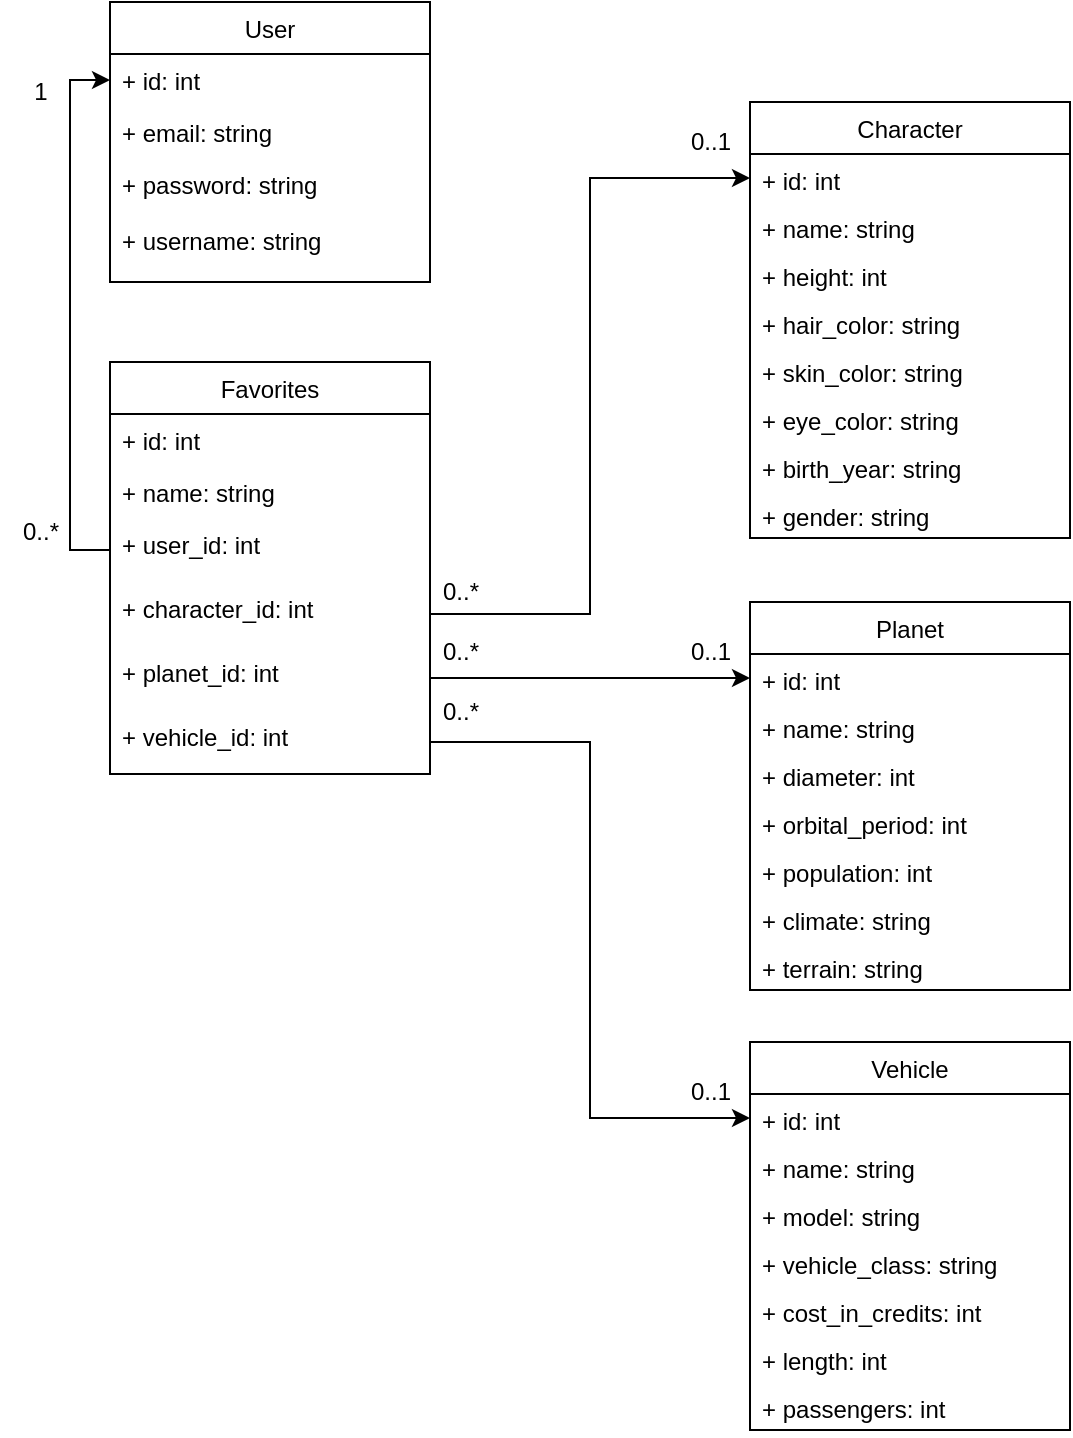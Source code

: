 <mxfile version="20.5.0" type="github"><diagram id="OBK0VvGCq99H4yDA1_ek" name="Page-1"><mxGraphModel dx="1401" dy="760" grid="1" gridSize="10" guides="1" tooltips="1" connect="1" arrows="1" fold="1" page="1" pageScale="1" pageWidth="850" pageHeight="1100" math="0" shadow="0"><root><mxCell id="0"/><mxCell id="1" parent="0"/><mxCell id="JDDStYIRT8_HlxlVxR6t-3" value="User" style="swimlane;fontStyle=0;childLayout=stackLayout;horizontal=1;startSize=26;fillColor=none;horizontalStack=0;resizeParent=1;resizeParentMax=0;resizeLast=0;collapsible=1;marginBottom=0;" parent="1" vertex="1"><mxGeometry x="200" y="40" width="160" height="140" as="geometry"/></mxCell><mxCell id="JDDStYIRT8_HlxlVxR6t-4" value="+ id: int" style="text;strokeColor=none;fillColor=none;align=left;verticalAlign=top;spacingLeft=4;spacingRight=4;overflow=hidden;rotatable=0;points=[[0,0.5],[1,0.5]];portConstraint=eastwest;" parent="JDDStYIRT8_HlxlVxR6t-3" vertex="1"><mxGeometry y="26" width="160" height="26" as="geometry"/></mxCell><mxCell id="JDDStYIRT8_HlxlVxR6t-5" value="+ email: string" style="text;strokeColor=none;fillColor=none;align=left;verticalAlign=top;spacingLeft=4;spacingRight=4;overflow=hidden;rotatable=0;points=[[0,0.5],[1,0.5]];portConstraint=eastwest;" parent="JDDStYIRT8_HlxlVxR6t-3" vertex="1"><mxGeometry y="52" width="160" height="26" as="geometry"/></mxCell><mxCell id="JDDStYIRT8_HlxlVxR6t-6" value="+ password: string&#10;&#10;+ username: string" style="text;strokeColor=none;fillColor=none;align=left;verticalAlign=top;spacingLeft=4;spacingRight=4;overflow=hidden;rotatable=0;points=[[0,0.5],[1,0.5]];portConstraint=eastwest;" parent="JDDStYIRT8_HlxlVxR6t-3" vertex="1"><mxGeometry y="78" width="160" height="62" as="geometry"/></mxCell><mxCell id="JDDStYIRT8_HlxlVxR6t-7" value="Favorites" style="swimlane;fontStyle=0;childLayout=stackLayout;horizontal=1;startSize=26;fillColor=none;horizontalStack=0;resizeParent=1;resizeParentMax=0;resizeLast=0;collapsible=1;marginBottom=0;" parent="1" vertex="1"><mxGeometry x="200" y="220" width="160" height="206" as="geometry"/></mxCell><mxCell id="JDDStYIRT8_HlxlVxR6t-8" value="+ id: int" style="text;strokeColor=none;fillColor=none;align=left;verticalAlign=top;spacingLeft=4;spacingRight=4;overflow=hidden;rotatable=0;points=[[0,0.5],[1,0.5]];portConstraint=eastwest;" parent="JDDStYIRT8_HlxlVxR6t-7" vertex="1"><mxGeometry y="26" width="160" height="26" as="geometry"/></mxCell><mxCell id="JDDStYIRT8_HlxlVxR6t-9" value="+ name: string" style="text;strokeColor=none;fillColor=none;align=left;verticalAlign=top;spacingLeft=4;spacingRight=4;overflow=hidden;rotatable=0;points=[[0,0.5],[1,0.5]];portConstraint=eastwest;" parent="JDDStYIRT8_HlxlVxR6t-7" vertex="1"><mxGeometry y="52" width="160" height="26" as="geometry"/></mxCell><mxCell id="JDDStYIRT8_HlxlVxR6t-10" value="+ user_id: int" style="text;strokeColor=none;fillColor=none;align=left;verticalAlign=top;spacingLeft=4;spacingRight=4;overflow=hidden;rotatable=0;points=[[0,0.5],[1,0.5]];portConstraint=eastwest;" parent="JDDStYIRT8_HlxlVxR6t-7" vertex="1"><mxGeometry y="78" width="160" height="32" as="geometry"/></mxCell><mxCell id="JDDStYIRT8_HlxlVxR6t-77" value="+ character_id: int" style="text;strokeColor=none;fillColor=none;align=left;verticalAlign=top;spacingLeft=4;spacingRight=4;overflow=hidden;rotatable=0;points=[[0,0.5],[1,0.5]];portConstraint=eastwest;" parent="JDDStYIRT8_HlxlVxR6t-7" vertex="1"><mxGeometry y="110" width="160" height="32" as="geometry"/></mxCell><mxCell id="JDDStYIRT8_HlxlVxR6t-79" value="+ planet_id: int" style="text;strokeColor=none;fillColor=none;align=left;verticalAlign=top;spacingLeft=4;spacingRight=4;overflow=hidden;rotatable=0;points=[[0,0.5],[1,0.5]];portConstraint=eastwest;" parent="JDDStYIRT8_HlxlVxR6t-7" vertex="1"><mxGeometry y="142" width="160" height="32" as="geometry"/></mxCell><mxCell id="JDDStYIRT8_HlxlVxR6t-78" value="+ vehicle_id: int" style="text;strokeColor=none;fillColor=none;align=left;verticalAlign=top;spacingLeft=4;spacingRight=4;overflow=hidden;rotatable=0;points=[[0,0.5],[1,0.5]];portConstraint=eastwest;" parent="JDDStYIRT8_HlxlVxR6t-7" vertex="1"><mxGeometry y="174" width="160" height="32" as="geometry"/></mxCell><mxCell id="JDDStYIRT8_HlxlVxR6t-21" value="Character" style="swimlane;fontStyle=0;childLayout=stackLayout;horizontal=1;startSize=26;fillColor=none;horizontalStack=0;resizeParent=1;resizeParentMax=0;resizeLast=0;collapsible=1;marginBottom=0;" parent="1" vertex="1"><mxGeometry x="520" y="90" width="160" height="218" as="geometry"/></mxCell><mxCell id="JDDStYIRT8_HlxlVxR6t-22" value="+ id: int" style="text;strokeColor=none;fillColor=none;align=left;verticalAlign=top;spacingLeft=4;spacingRight=4;overflow=hidden;rotatable=0;points=[[0,0.5],[1,0.5]];portConstraint=eastwest;" parent="JDDStYIRT8_HlxlVxR6t-21" vertex="1"><mxGeometry y="26" width="160" height="24" as="geometry"/></mxCell><mxCell id="JDDStYIRT8_HlxlVxR6t-52" value="+ name: string" style="text;strokeColor=none;fillColor=none;align=left;verticalAlign=top;spacingLeft=4;spacingRight=4;overflow=hidden;rotatable=0;points=[[0,0.5],[1,0.5]];portConstraint=eastwest;" parent="JDDStYIRT8_HlxlVxR6t-21" vertex="1"><mxGeometry y="50" width="160" height="24" as="geometry"/></mxCell><mxCell id="JDDStYIRT8_HlxlVxR6t-54" value="+ height: int" style="text;strokeColor=none;fillColor=none;align=left;verticalAlign=top;spacingLeft=4;spacingRight=4;overflow=hidden;rotatable=0;points=[[0,0.5],[1,0.5]];portConstraint=eastwest;" parent="JDDStYIRT8_HlxlVxR6t-21" vertex="1"><mxGeometry y="74" width="160" height="24" as="geometry"/></mxCell><mxCell id="JDDStYIRT8_HlxlVxR6t-57" value="+ hair_color: string" style="text;strokeColor=none;fillColor=none;align=left;verticalAlign=top;spacingLeft=4;spacingRight=4;overflow=hidden;rotatable=0;points=[[0,0.5],[1,0.5]];portConstraint=eastwest;" parent="JDDStYIRT8_HlxlVxR6t-21" vertex="1"><mxGeometry y="98" width="160" height="24" as="geometry"/></mxCell><mxCell id="JDDStYIRT8_HlxlVxR6t-56" value="+ skin_color: string" style="text;strokeColor=none;fillColor=none;align=left;verticalAlign=top;spacingLeft=4;spacingRight=4;overflow=hidden;rotatable=0;points=[[0,0.5],[1,0.5]];portConstraint=eastwest;" parent="JDDStYIRT8_HlxlVxR6t-21" vertex="1"><mxGeometry y="122" width="160" height="24" as="geometry"/></mxCell><mxCell id="JDDStYIRT8_HlxlVxR6t-55" value="+ eye_color: string" style="text;strokeColor=none;fillColor=none;align=left;verticalAlign=top;spacingLeft=4;spacingRight=4;overflow=hidden;rotatable=0;points=[[0,0.5],[1,0.5]];portConstraint=eastwest;" parent="JDDStYIRT8_HlxlVxR6t-21" vertex="1"><mxGeometry y="146" width="160" height="24" as="geometry"/></mxCell><mxCell id="JDDStYIRT8_HlxlVxR6t-53" value="+ birth_year: string" style="text;strokeColor=none;fillColor=none;align=left;verticalAlign=top;spacingLeft=4;spacingRight=4;overflow=hidden;rotatable=0;points=[[0,0.5],[1,0.5]];portConstraint=eastwest;" parent="JDDStYIRT8_HlxlVxR6t-21" vertex="1"><mxGeometry y="170" width="160" height="24" as="geometry"/></mxCell><mxCell id="JDDStYIRT8_HlxlVxR6t-58" value="+ gender: string" style="text;strokeColor=none;fillColor=none;align=left;verticalAlign=top;spacingLeft=4;spacingRight=4;overflow=hidden;rotatable=0;points=[[0,0.5],[1,0.5]];portConstraint=eastwest;" parent="JDDStYIRT8_HlxlVxR6t-21" vertex="1"><mxGeometry y="194" width="160" height="24" as="geometry"/></mxCell><mxCell id="JDDStYIRT8_HlxlVxR6t-59" value="Planet" style="swimlane;fontStyle=0;childLayout=stackLayout;horizontal=1;startSize=26;fillColor=none;horizontalStack=0;resizeParent=1;resizeParentMax=0;resizeLast=0;collapsible=1;marginBottom=0;" parent="1" vertex="1"><mxGeometry x="520" y="340" width="160" height="194" as="geometry"/></mxCell><mxCell id="JDDStYIRT8_HlxlVxR6t-60" value="+ id: int" style="text;strokeColor=none;fillColor=none;align=left;verticalAlign=top;spacingLeft=4;spacingRight=4;overflow=hidden;rotatable=0;points=[[0,0.5],[1,0.5]];portConstraint=eastwest;" parent="JDDStYIRT8_HlxlVxR6t-59" vertex="1"><mxGeometry y="26" width="160" height="24" as="geometry"/></mxCell><mxCell id="JDDStYIRT8_HlxlVxR6t-61" value="+ name: string" style="text;strokeColor=none;fillColor=none;align=left;verticalAlign=top;spacingLeft=4;spacingRight=4;overflow=hidden;rotatable=0;points=[[0,0.5],[1,0.5]];portConstraint=eastwest;" parent="JDDStYIRT8_HlxlVxR6t-59" vertex="1"><mxGeometry y="50" width="160" height="24" as="geometry"/></mxCell><mxCell id="JDDStYIRT8_HlxlVxR6t-62" value="+ diameter: int" style="text;strokeColor=none;fillColor=none;align=left;verticalAlign=top;spacingLeft=4;spacingRight=4;overflow=hidden;rotatable=0;points=[[0,0.5],[1,0.5]];portConstraint=eastwest;" parent="JDDStYIRT8_HlxlVxR6t-59" vertex="1"><mxGeometry y="74" width="160" height="24" as="geometry"/></mxCell><mxCell id="JDDStYIRT8_HlxlVxR6t-63" value="+ orbital_period: int" style="text;strokeColor=none;fillColor=none;align=left;verticalAlign=top;spacingLeft=4;spacingRight=4;overflow=hidden;rotatable=0;points=[[0,0.5],[1,0.5]];portConstraint=eastwest;" parent="JDDStYIRT8_HlxlVxR6t-59" vertex="1"><mxGeometry y="98" width="160" height="24" as="geometry"/></mxCell><mxCell id="JDDStYIRT8_HlxlVxR6t-64" value="+ population: int" style="text;strokeColor=none;fillColor=none;align=left;verticalAlign=top;spacingLeft=4;spacingRight=4;overflow=hidden;rotatable=0;points=[[0,0.5],[1,0.5]];portConstraint=eastwest;" parent="JDDStYIRT8_HlxlVxR6t-59" vertex="1"><mxGeometry y="122" width="160" height="24" as="geometry"/></mxCell><mxCell id="JDDStYIRT8_HlxlVxR6t-65" value="+ climate: string" style="text;strokeColor=none;fillColor=none;align=left;verticalAlign=top;spacingLeft=4;spacingRight=4;overflow=hidden;rotatable=0;points=[[0,0.5],[1,0.5]];portConstraint=eastwest;" parent="JDDStYIRT8_HlxlVxR6t-59" vertex="1"><mxGeometry y="146" width="160" height="24" as="geometry"/></mxCell><mxCell id="JDDStYIRT8_HlxlVxR6t-66" value="+ terrain: string" style="text;strokeColor=none;fillColor=none;align=left;verticalAlign=top;spacingLeft=4;spacingRight=4;overflow=hidden;rotatable=0;points=[[0,0.5],[1,0.5]];portConstraint=eastwest;" parent="JDDStYIRT8_HlxlVxR6t-59" vertex="1"><mxGeometry y="170" width="160" height="24" as="geometry"/></mxCell><mxCell id="JDDStYIRT8_HlxlVxR6t-68" value="Vehicle" style="swimlane;fontStyle=0;childLayout=stackLayout;horizontal=1;startSize=26;fillColor=none;horizontalStack=0;resizeParent=1;resizeParentMax=0;resizeLast=0;collapsible=1;marginBottom=0;" parent="1" vertex="1"><mxGeometry x="520" y="560" width="160" height="194" as="geometry"/></mxCell><mxCell id="JDDStYIRT8_HlxlVxR6t-69" value="+ id: int" style="text;strokeColor=none;fillColor=none;align=left;verticalAlign=top;spacingLeft=4;spacingRight=4;overflow=hidden;rotatable=0;points=[[0,0.5],[1,0.5]];portConstraint=eastwest;" parent="JDDStYIRT8_HlxlVxR6t-68" vertex="1"><mxGeometry y="26" width="160" height="24" as="geometry"/></mxCell><mxCell id="JDDStYIRT8_HlxlVxR6t-70" value="+ name: string" style="text;strokeColor=none;fillColor=none;align=left;verticalAlign=top;spacingLeft=4;spacingRight=4;overflow=hidden;rotatable=0;points=[[0,0.5],[1,0.5]];portConstraint=eastwest;" parent="JDDStYIRT8_HlxlVxR6t-68" vertex="1"><mxGeometry y="50" width="160" height="24" as="geometry"/></mxCell><mxCell id="JDDStYIRT8_HlxlVxR6t-71" value="+ model: string" style="text;strokeColor=none;fillColor=none;align=left;verticalAlign=top;spacingLeft=4;spacingRight=4;overflow=hidden;rotatable=0;points=[[0,0.5],[1,0.5]];portConstraint=eastwest;" parent="JDDStYIRT8_HlxlVxR6t-68" vertex="1"><mxGeometry y="74" width="160" height="24" as="geometry"/></mxCell><mxCell id="JDDStYIRT8_HlxlVxR6t-72" value="+ vehicle_class: string" style="text;strokeColor=none;fillColor=none;align=left;verticalAlign=top;spacingLeft=4;spacingRight=4;overflow=hidden;rotatable=0;points=[[0,0.5],[1,0.5]];portConstraint=eastwest;" parent="JDDStYIRT8_HlxlVxR6t-68" vertex="1"><mxGeometry y="98" width="160" height="24" as="geometry"/></mxCell><mxCell id="JDDStYIRT8_HlxlVxR6t-73" value="+ cost_in_credits: int" style="text;strokeColor=none;fillColor=none;align=left;verticalAlign=top;spacingLeft=4;spacingRight=4;overflow=hidden;rotatable=0;points=[[0,0.5],[1,0.5]];portConstraint=eastwest;" parent="JDDStYIRT8_HlxlVxR6t-68" vertex="1"><mxGeometry y="122" width="160" height="24" as="geometry"/></mxCell><mxCell id="JDDStYIRT8_HlxlVxR6t-74" value="+ length: int" style="text;strokeColor=none;fillColor=none;align=left;verticalAlign=top;spacingLeft=4;spacingRight=4;overflow=hidden;rotatable=0;points=[[0,0.5],[1,0.5]];portConstraint=eastwest;" parent="JDDStYIRT8_HlxlVxR6t-68" vertex="1"><mxGeometry y="146" width="160" height="24" as="geometry"/></mxCell><mxCell id="JDDStYIRT8_HlxlVxR6t-75" value="+ passengers: int" style="text;strokeColor=none;fillColor=none;align=left;verticalAlign=top;spacingLeft=4;spacingRight=4;overflow=hidden;rotatable=0;points=[[0,0.5],[1,0.5]];portConstraint=eastwest;" parent="JDDStYIRT8_HlxlVxR6t-68" vertex="1"><mxGeometry y="170" width="160" height="24" as="geometry"/></mxCell><mxCell id="JDDStYIRT8_HlxlVxR6t-83" style="edgeStyle=orthogonalEdgeStyle;rounded=0;orthogonalLoop=1;jettySize=auto;html=1;exitX=0;exitY=0.5;exitDx=0;exitDy=0;entryX=0;entryY=0.5;entryDx=0;entryDy=0;" parent="1" source="JDDStYIRT8_HlxlVxR6t-10" target="JDDStYIRT8_HlxlVxR6t-4" edge="1"><mxGeometry relative="1" as="geometry"/></mxCell><mxCell id="JDDStYIRT8_HlxlVxR6t-84" style="edgeStyle=orthogonalEdgeStyle;rounded=0;orthogonalLoop=1;jettySize=auto;html=1;exitX=1;exitY=0.5;exitDx=0;exitDy=0;entryX=0;entryY=0.5;entryDx=0;entryDy=0;" parent="1" source="JDDStYIRT8_HlxlVxR6t-77" target="JDDStYIRT8_HlxlVxR6t-22" edge="1"><mxGeometry relative="1" as="geometry"/></mxCell><mxCell id="JDDStYIRT8_HlxlVxR6t-85" style="edgeStyle=orthogonalEdgeStyle;rounded=0;orthogonalLoop=1;jettySize=auto;html=1;exitX=1;exitY=0.5;exitDx=0;exitDy=0;entryX=0;entryY=0.5;entryDx=0;entryDy=0;" parent="1" source="JDDStYIRT8_HlxlVxR6t-79" target="JDDStYIRT8_HlxlVxR6t-60" edge="1"><mxGeometry relative="1" as="geometry"/></mxCell><mxCell id="JDDStYIRT8_HlxlVxR6t-86" style="edgeStyle=orthogonalEdgeStyle;rounded=0;orthogonalLoop=1;jettySize=auto;html=1;exitX=1;exitY=0.5;exitDx=0;exitDy=0;entryX=0;entryY=0.5;entryDx=0;entryDy=0;" parent="1" source="JDDStYIRT8_HlxlVxR6t-78" target="JDDStYIRT8_HlxlVxR6t-69" edge="1"><mxGeometry relative="1" as="geometry"/></mxCell><mxCell id="JDDStYIRT8_HlxlVxR6t-87" value="1" style="text;html=1;align=center;verticalAlign=middle;resizable=0;points=[];autosize=1;strokeColor=none;fillColor=none;" parent="1" vertex="1"><mxGeometry x="150" y="70" width="30" height="30" as="geometry"/></mxCell><mxCell id="JDDStYIRT8_HlxlVxR6t-88" value="0..*" style="text;html=1;align=center;verticalAlign=middle;resizable=0;points=[];autosize=1;strokeColor=none;fillColor=none;" parent="1" vertex="1"><mxGeometry x="145" y="290" width="40" height="30" as="geometry"/></mxCell><mxCell id="JDDStYIRT8_HlxlVxR6t-89" value="0..*" style="text;html=1;align=center;verticalAlign=middle;resizable=0;points=[];autosize=1;strokeColor=none;fillColor=none;" parent="1" vertex="1"><mxGeometry x="355" y="320" width="40" height="30" as="geometry"/></mxCell><mxCell id="JDDStYIRT8_HlxlVxR6t-90" value="0..1" style="text;html=1;align=center;verticalAlign=middle;resizable=0;points=[];autosize=1;strokeColor=none;fillColor=none;" parent="1" vertex="1"><mxGeometry x="480" y="95" width="40" height="30" as="geometry"/></mxCell><mxCell id="JDDStYIRT8_HlxlVxR6t-91" value="0..1" style="text;html=1;align=center;verticalAlign=middle;resizable=0;points=[];autosize=1;strokeColor=none;fillColor=none;" parent="1" vertex="1"><mxGeometry x="480" y="350" width="40" height="30" as="geometry"/></mxCell><mxCell id="JDDStYIRT8_HlxlVxR6t-92" value="0..1" style="text;html=1;align=center;verticalAlign=middle;resizable=0;points=[];autosize=1;strokeColor=none;fillColor=none;" parent="1" vertex="1"><mxGeometry x="480" y="570" width="40" height="30" as="geometry"/></mxCell><mxCell id="JDDStYIRT8_HlxlVxR6t-93" value="0..*" style="text;html=1;align=center;verticalAlign=middle;resizable=0;points=[];autosize=1;strokeColor=none;fillColor=none;" parent="1" vertex="1"><mxGeometry x="355" y="350" width="40" height="30" as="geometry"/></mxCell><mxCell id="JDDStYIRT8_HlxlVxR6t-94" value="0..*" style="text;html=1;align=center;verticalAlign=middle;resizable=0;points=[];autosize=1;strokeColor=none;fillColor=none;" parent="1" vertex="1"><mxGeometry x="355" y="380" width="40" height="30" as="geometry"/></mxCell></root></mxGraphModel></diagram></mxfile>